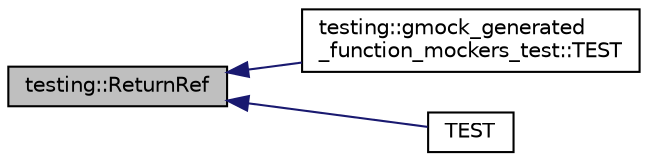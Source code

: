 digraph "testing::ReturnRef"
{
  edge [fontname="Helvetica",fontsize="10",labelfontname="Helvetica",labelfontsize="10"];
  node [fontname="Helvetica",fontsize="10",shape=record];
  rankdir="LR";
  Node1316 [label="testing::ReturnRef",height=0.2,width=0.4,color="black", fillcolor="grey75", style="filled", fontcolor="black"];
  Node1316 -> Node1317 [dir="back",color="midnightblue",fontsize="10",style="solid",fontname="Helvetica"];
  Node1317 [label="testing::gmock_generated\l_function_mockers_test::TEST",height=0.2,width=0.4,color="black", fillcolor="white", style="filled",URL="$dc/d1b/namespacetesting_1_1gmock__generated__function__mockers__test.html#a5f59a7b507101fc0dbb558c090974f02"];
  Node1316 -> Node1318 [dir="back",color="midnightblue",fontsize="10",style="solid",fontname="Helvetica"];
  Node1318 [label="TEST",height=0.2,width=0.4,color="black", fillcolor="white", style="filled",URL="$d8/dce/gmock__link__test_8h.html#a305fc67126afc2ce2a398af8ac95f911"];
}
